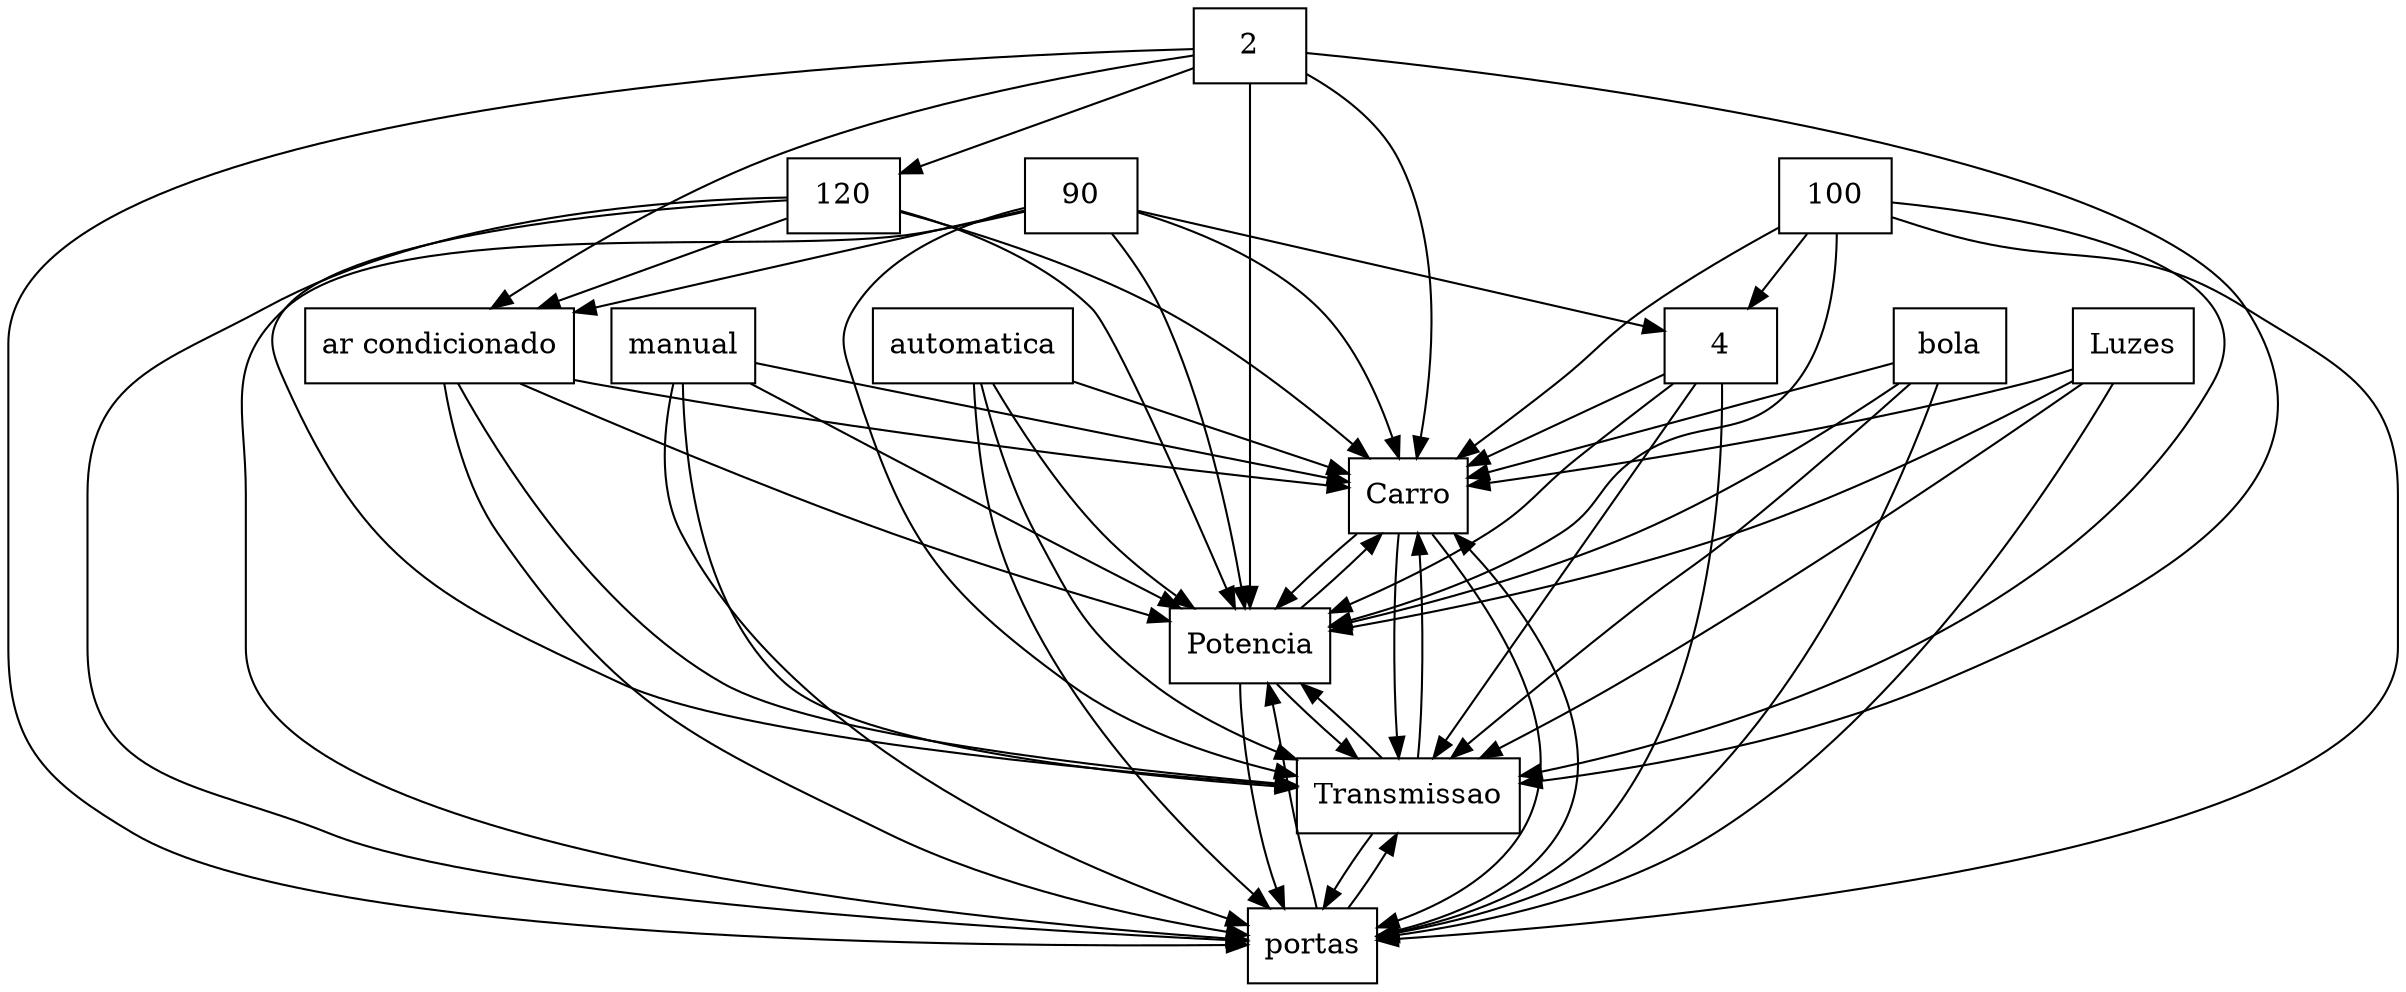 digraph{
graph [rankdir=TB];
node [shape=box];
edge [arrowhead=normal];
0[label="automatica",]
1[label="Carro",]
2[label="90",]
3[label="ar condicionado",]
4[label="Potencia",]
5[label="manual",]
6[label="2",]
7[label="Luzes",]
8[label="bola",]
9[label="4",]
10[label="portas",]
11[label="120",]
12[label="Transmissao",]
13[label="100",]
0->1[label="",]
0->4[label="",]
0->10[label="",]
0->12[label="",]
1->4[label="",]
1->10[label="",]
1->12[label="",]
2->1[label="",]
2->3[label="",]
2->4[label="",]
2->9[label="",]
2->10[label="",]
2->12[label="",]
3->1[label="",]
3->4[label="",]
3->10[label="",]
3->12[label="",]
4->1[label="",]
4->10[label="",]
4->12[label="",]
5->1[label="",]
5->4[label="",]
5->10[label="",]
5->12[label="",]
6->1[label="",]
6->3[label="",]
6->4[label="",]
6->10[label="",]
6->11[label="",]
6->12[label="",]
7->1[label="",]
7->4[label="",]
7->10[label="",]
7->12[label="",]
8->1[label="",]
8->4[label="",]
8->10[label="",]
8->12[label="",]
9->1[label="",]
9->4[label="",]
9->10[label="",]
9->12[label="",]
10->1[label="",]
10->4[label="",]
10->12[label="",]
11->1[label="",]
11->3[label="",]
11->4[label="",]
11->10[label="",]
11->12[label="",]
12->1[label="",]
12->4[label="",]
12->10[label="",]
13->1[label="",]
13->4[label="",]
13->9[label="",]
13->10[label="",]
13->12[label="",]
}
